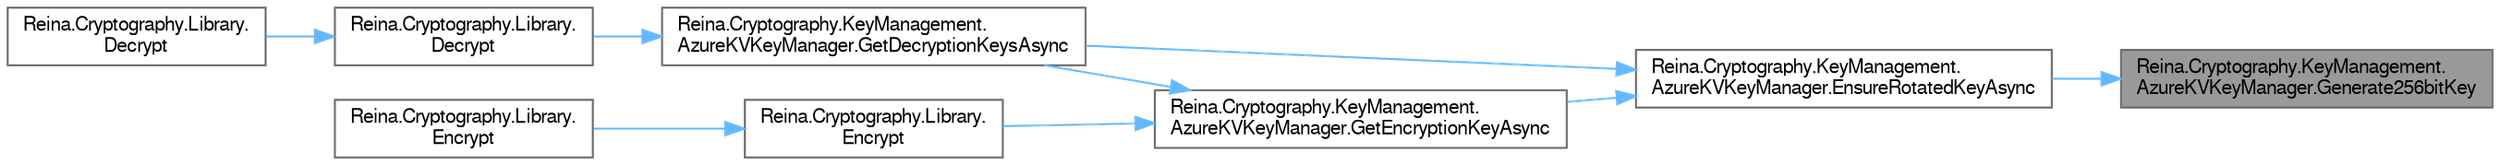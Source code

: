 digraph "Reina.Cryptography.KeyManagement.AzureKVKeyManager.Generate256bitKey"
{
 // LATEX_PDF_SIZE
  bgcolor="transparent";
  edge [fontname=FreeSans,fontsize=10,labelfontname=FreeSans,labelfontsize=10];
  node [fontname=FreeSans,fontsize=10,shape=box,height=0.2,width=0.4];
  rankdir="RL";
  Node1 [id="Node000001",label="Reina.Cryptography.KeyManagement.\lAzureKVKeyManager.Generate256bitKey",height=0.2,width=0.4,color="gray40", fillcolor="grey60", style="filled", fontcolor="black",tooltip="Generates a new 256-bit cryptographic key."];
  Node1 -> Node2 [id="edge1_Node000001_Node000002",dir="back",color="steelblue1",style="solid",tooltip=" "];
  Node2 [id="Node000002",label="Reina.Cryptography.KeyManagement.\lAzureKVKeyManager.EnsureRotatedKeyAsync",height=0.2,width=0.4,color="grey40", fillcolor="white", style="filled",URL="$class_reina_1_1_cryptography_1_1_key_management_1_1_azure_k_v_key_manager.html#abca540502dc71b012ede463584bf63f2",tooltip="Ensures that a cryptographic key is present and rotated if necessary based on the configured threshol..."];
  Node2 -> Node3 [id="edge2_Node000002_Node000003",dir="back",color="steelblue1",style="solid",tooltip=" "];
  Node3 [id="Node000003",label="Reina.Cryptography.KeyManagement.\lAzureKVKeyManager.GetDecryptionKeysAsync",height=0.2,width=0.4,color="grey40", fillcolor="white", style="filled",URL="$class_reina_1_1_cryptography_1_1_key_management_1_1_azure_k_v_key_manager.html#a75fbfb0eb22d28ccb97d25dda48a9abf",tooltip="Asynchronously retrieves an encryption key from Azure Key Vault or the local cache."];
  Node3 -> Node4 [id="edge3_Node000003_Node000004",dir="back",color="steelblue1",style="solid",tooltip=" "];
  Node4 [id="Node000004",label="Reina.Cryptography.Library.\lDecrypt",height=0.2,width=0.4,color="grey40", fillcolor="white", style="filled",URL="$class_reina_1_1_cryptography_1_1_library.html#a98ecb713792622e2faac792d3f31015c",tooltip="Decrypts a Base64-encoded string using three distinct keys for Twofish, Serpent, and AES encryption a..."];
  Node4 -> Node5 [id="edge4_Node000004_Node000005",dir="back",color="steelblue1",style="solid",tooltip=" "];
  Node5 [id="Node000005",label="Reina.Cryptography.Library.\lDecrypt",height=0.2,width=0.4,color="grey40", fillcolor="white", style="filled",URL="$class_reina_1_1_cryptography_1_1_library.html#a08e8d9a9e8589565087dac21f0a0fbb8",tooltip="Decrypts a Base64-encoded string synchronously using a specified key retrieved asynchronously from Az..."];
  Node2 -> Node6 [id="edge5_Node000002_Node000006",dir="back",color="steelblue1",style="solid",tooltip=" "];
  Node6 [id="Node000006",label="Reina.Cryptography.KeyManagement.\lAzureKVKeyManager.GetEncryptionKeyAsync",height=0.2,width=0.4,color="grey40", fillcolor="white", style="filled",URL="$class_reina_1_1_cryptography_1_1_key_management_1_1_azure_k_v_key_manager.html#a8cc7bef1fdb0aba8eb4bab50d5cbb023",tooltip="Asynchronously retrieves an encryption key from Azure Key Vault or the local cache."];
  Node6 -> Node7 [id="edge6_Node000006_Node000007",dir="back",color="steelblue1",style="solid",tooltip=" "];
  Node7 [id="Node000007",label="Reina.Cryptography.Library.\lEncrypt",height=0.2,width=0.4,color="grey40", fillcolor="white", style="filled",URL="$class_reina_1_1_cryptography_1_1_library.html#ab51581b077aa84ccfcfd9b753dd897e6",tooltip="Encrypts a plaintext string using three distinct keys for Twofish, Serpent, and AES encryption algori..."];
  Node7 -> Node8 [id="edge7_Node000007_Node000008",dir="back",color="steelblue1",style="solid",tooltip=" "];
  Node8 [id="Node000008",label="Reina.Cryptography.Library.\lEncrypt",height=0.2,width=0.4,color="grey40", fillcolor="white", style="filled",URL="$class_reina_1_1_cryptography_1_1_library.html#a2dadbd8156744b46de813015772c5b8b",tooltip="Encrypts a plaintext string synchronously using a specified key retrieved asynchronously from Azure K..."];
  Node6 -> Node3 [id="edge8_Node000006_Node000003",dir="back",color="steelblue1",style="solid",tooltip=" "];
}
